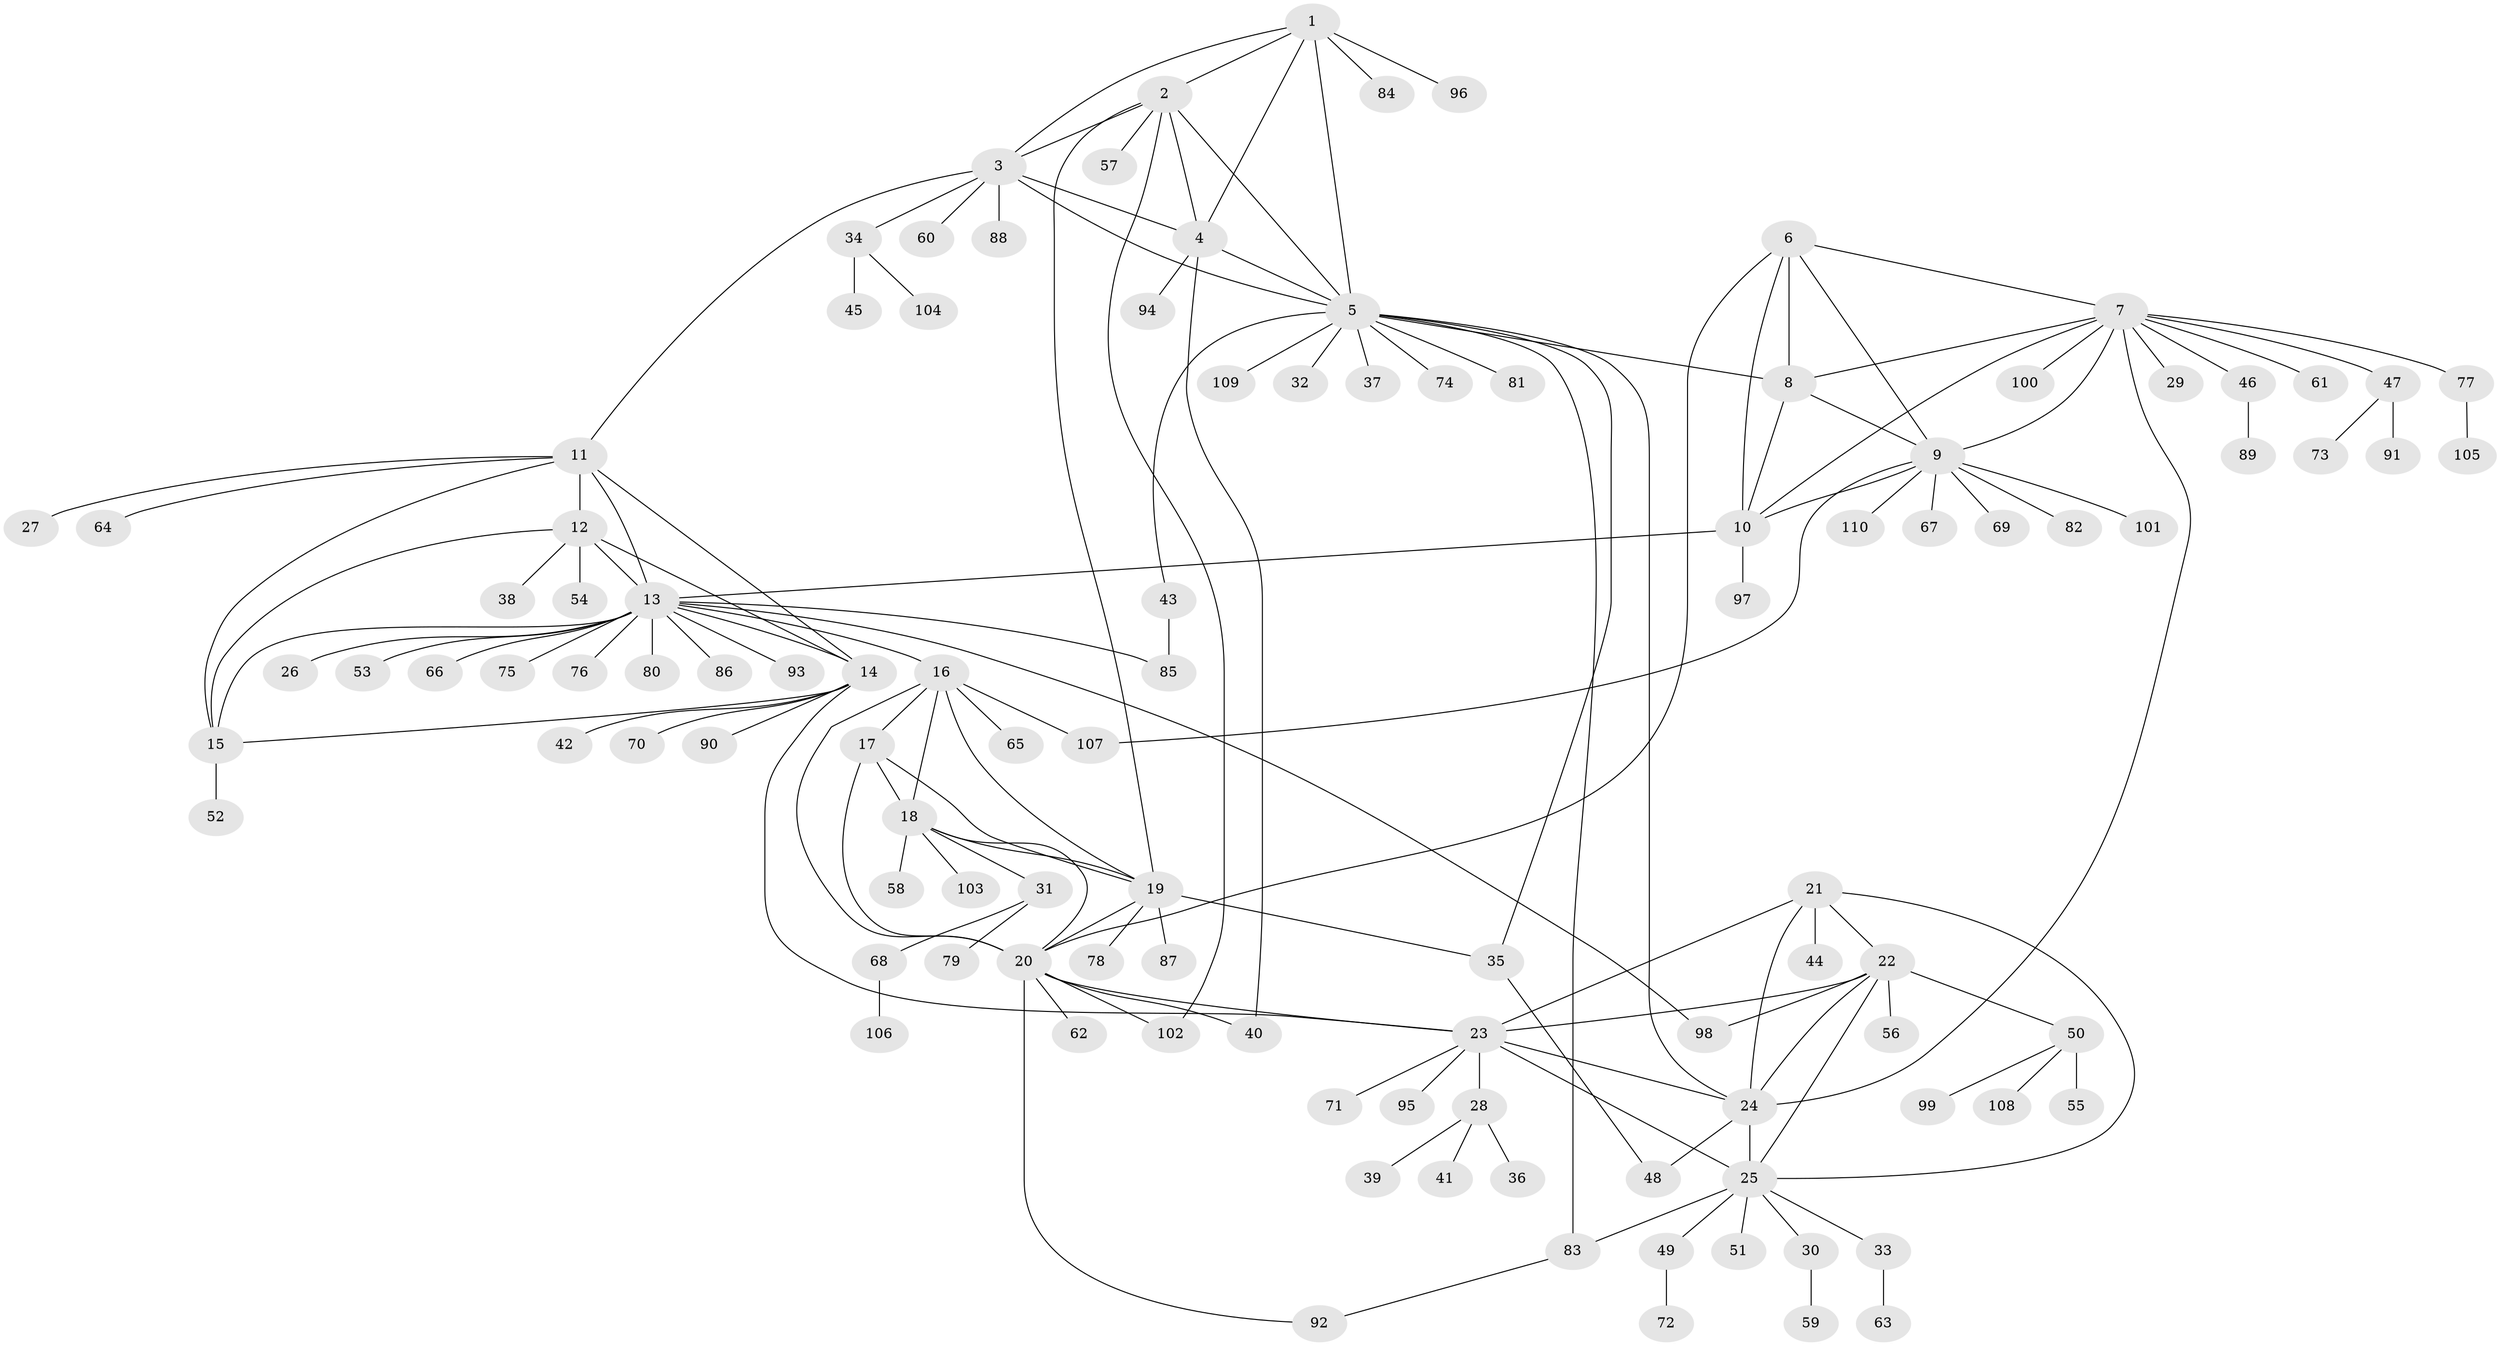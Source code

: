 // Generated by graph-tools (version 1.1) at 2025/26/03/09/25 03:26:35]
// undirected, 110 vertices, 154 edges
graph export_dot {
graph [start="1"]
  node [color=gray90,style=filled];
  1;
  2;
  3;
  4;
  5;
  6;
  7;
  8;
  9;
  10;
  11;
  12;
  13;
  14;
  15;
  16;
  17;
  18;
  19;
  20;
  21;
  22;
  23;
  24;
  25;
  26;
  27;
  28;
  29;
  30;
  31;
  32;
  33;
  34;
  35;
  36;
  37;
  38;
  39;
  40;
  41;
  42;
  43;
  44;
  45;
  46;
  47;
  48;
  49;
  50;
  51;
  52;
  53;
  54;
  55;
  56;
  57;
  58;
  59;
  60;
  61;
  62;
  63;
  64;
  65;
  66;
  67;
  68;
  69;
  70;
  71;
  72;
  73;
  74;
  75;
  76;
  77;
  78;
  79;
  80;
  81;
  82;
  83;
  84;
  85;
  86;
  87;
  88;
  89;
  90;
  91;
  92;
  93;
  94;
  95;
  96;
  97;
  98;
  99;
  100;
  101;
  102;
  103;
  104;
  105;
  106;
  107;
  108;
  109;
  110;
  1 -- 2;
  1 -- 3;
  1 -- 4;
  1 -- 5;
  1 -- 84;
  1 -- 96;
  2 -- 3;
  2 -- 4;
  2 -- 5;
  2 -- 19;
  2 -- 57;
  2 -- 102;
  3 -- 4;
  3 -- 5;
  3 -- 11;
  3 -- 34;
  3 -- 60;
  3 -- 88;
  4 -- 5;
  4 -- 40;
  4 -- 94;
  5 -- 8;
  5 -- 24;
  5 -- 32;
  5 -- 35;
  5 -- 37;
  5 -- 43;
  5 -- 74;
  5 -- 81;
  5 -- 83;
  5 -- 109;
  6 -- 7;
  6 -- 8;
  6 -- 9;
  6 -- 10;
  6 -- 20;
  7 -- 8;
  7 -- 9;
  7 -- 10;
  7 -- 24;
  7 -- 29;
  7 -- 46;
  7 -- 47;
  7 -- 61;
  7 -- 77;
  7 -- 100;
  8 -- 9;
  8 -- 10;
  9 -- 10;
  9 -- 67;
  9 -- 69;
  9 -- 82;
  9 -- 101;
  9 -- 107;
  9 -- 110;
  10 -- 13;
  10 -- 97;
  11 -- 12;
  11 -- 13;
  11 -- 14;
  11 -- 15;
  11 -- 27;
  11 -- 64;
  12 -- 13;
  12 -- 14;
  12 -- 15;
  12 -- 38;
  12 -- 54;
  13 -- 14;
  13 -- 15;
  13 -- 16;
  13 -- 26;
  13 -- 53;
  13 -- 66;
  13 -- 75;
  13 -- 76;
  13 -- 80;
  13 -- 85;
  13 -- 86;
  13 -- 93;
  13 -- 98;
  14 -- 15;
  14 -- 23;
  14 -- 42;
  14 -- 70;
  14 -- 90;
  15 -- 52;
  16 -- 17;
  16 -- 18;
  16 -- 19;
  16 -- 20;
  16 -- 65;
  16 -- 107;
  17 -- 18;
  17 -- 19;
  17 -- 20;
  18 -- 19;
  18 -- 20;
  18 -- 31;
  18 -- 58;
  18 -- 103;
  19 -- 20;
  19 -- 35;
  19 -- 78;
  19 -- 87;
  20 -- 23;
  20 -- 40;
  20 -- 62;
  20 -- 92;
  20 -- 102;
  21 -- 22;
  21 -- 23;
  21 -- 24;
  21 -- 25;
  21 -- 44;
  22 -- 23;
  22 -- 24;
  22 -- 25;
  22 -- 50;
  22 -- 56;
  22 -- 98;
  23 -- 24;
  23 -- 25;
  23 -- 28;
  23 -- 71;
  23 -- 95;
  24 -- 25;
  24 -- 48;
  25 -- 30;
  25 -- 33;
  25 -- 49;
  25 -- 51;
  25 -- 83;
  28 -- 36;
  28 -- 39;
  28 -- 41;
  30 -- 59;
  31 -- 68;
  31 -- 79;
  33 -- 63;
  34 -- 45;
  34 -- 104;
  35 -- 48;
  43 -- 85;
  46 -- 89;
  47 -- 73;
  47 -- 91;
  49 -- 72;
  50 -- 55;
  50 -- 99;
  50 -- 108;
  68 -- 106;
  77 -- 105;
  83 -- 92;
}
